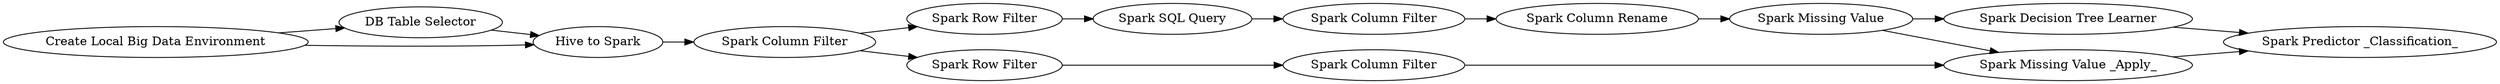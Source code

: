 digraph {
	212 [label="Create Local Big Data Environment"]
	233 [label="Spark Missing Value"]
	230 [label="Spark SQL Query"]
	231 [label="Spark Column Filter"]
	232 [label="Spark Column Rename"]
	240 [label="Spark Column Filter"]
	241 [label="Spark Row Filter"]
	242 [label="Spark Row Filter"]
	244 [label="Spark Column Filter"]
	246 [label="Spark Missing Value _Apply_"]
	251 [label="DB Table Selector"]
	252 [label="Hive to Spark"]
	253 [label="Spark Predictor _Classification_"]
	254 [label="Spark Decision Tree Learner"]
	230 -> 231
	231 -> 232
	212 -> 252
	212 -> 251
	233 -> 254
	233 -> 246
	232 -> 233
	240 -> 241
	240 -> 242
	241 -> 230
	242 -> 244
	244 -> 246
	246 -> 253
	251 -> 252
	252 -> 240
	254 -> 253
	rankdir=LR
}

